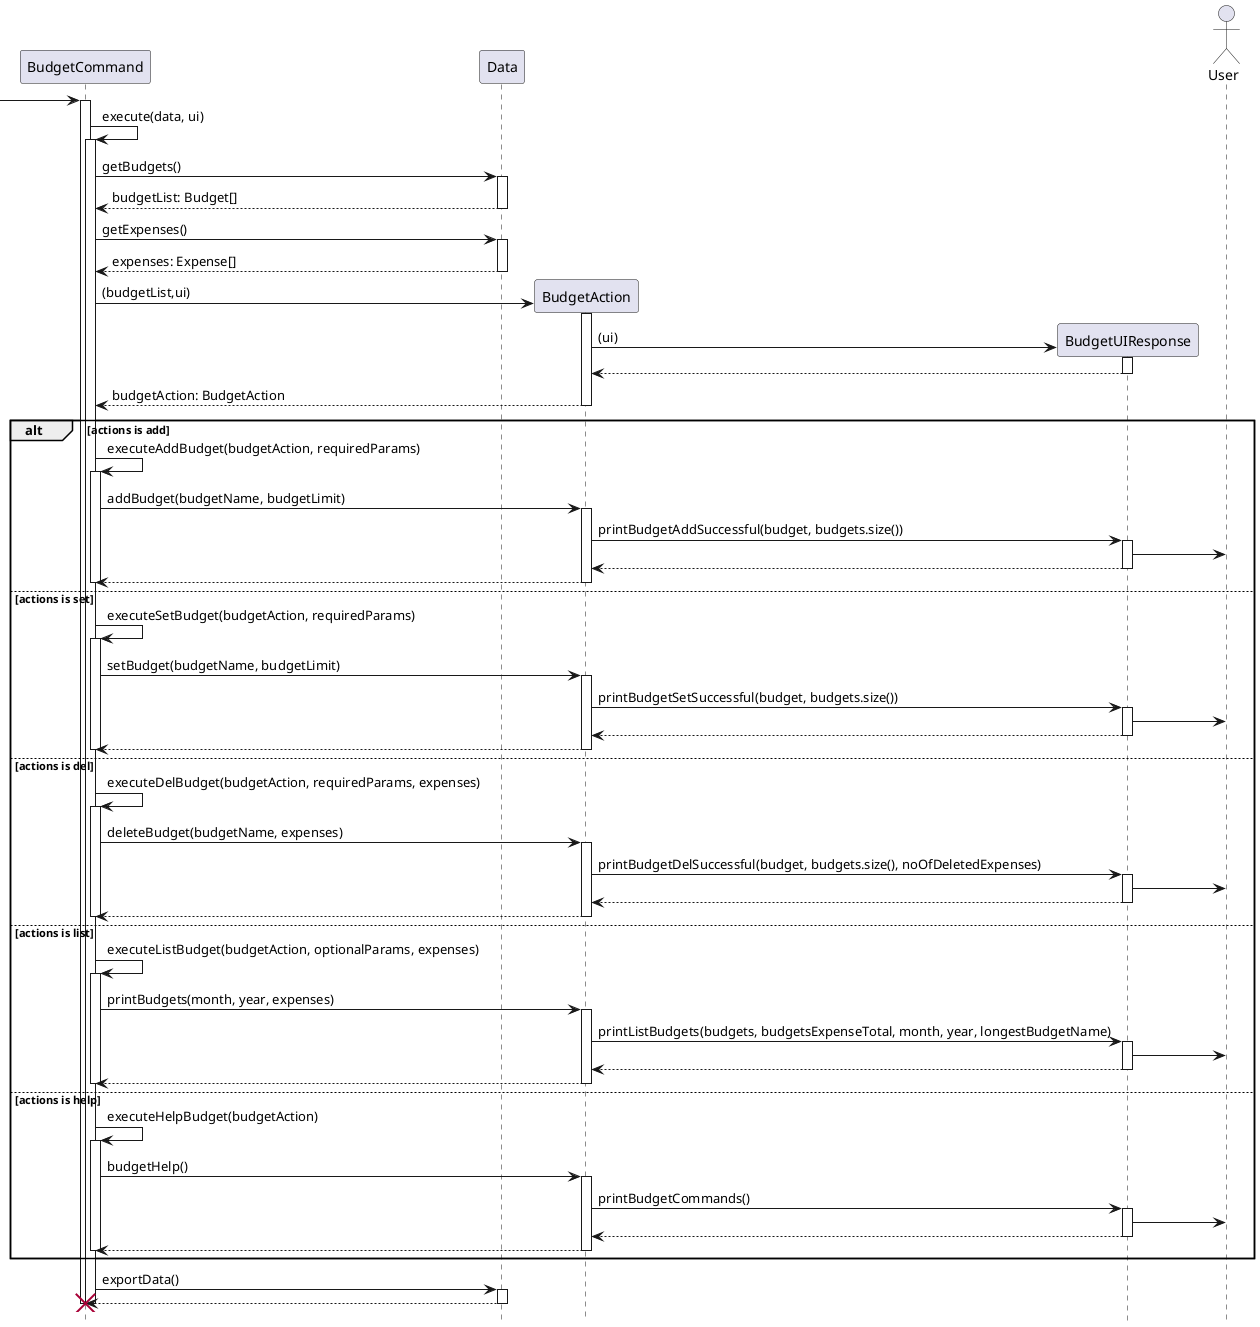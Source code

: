 @startuml

hide footbox

participant BudgetCommand
participant Data
participant BudgetAction
participant BudgetUIResponse
actor User

 -> "BudgetCommand":

activate "BudgetCommand"
"BudgetCommand" -> "BudgetCommand": execute(data, ui)
activate  "BudgetCommand"
"BudgetCommand" -> "Data": getBudgets()
activate "Data"
return budgetList: Budget[]
deactivate "Data"


"BudgetCommand" -> "Data": getExpenses()
activate "Data"
return expenses: Expense[]

"BudgetCommand" -> "BudgetAction" ** : (budgetList,ui)
activate "BudgetAction"

"BudgetAction" -> "BudgetUIResponse" ** : (ui)
activate "BudgetUIResponse"
"BudgetUIResponse" --> "BudgetAction"
deactivate "BudgetUIResponse"

return budgetAction: BudgetAction
deactivate "BudgetAction"


alt actions is add
"BudgetCommand" -> "BudgetCommand": executeAddBudget(budgetAction, requiredParams)
activate "BudgetCommand"
"BudgetCommand" -> "BudgetAction" : addBudget(budgetName, budgetLimit)
activate "BudgetAction"
"BudgetAction" -> "BudgetUIResponse" : printBudgetAddSuccessful(budget, budgets.size())
activate "BudgetUIResponse"
"BudgetUIResponse" -> User
return
return

deactivate "BudgetCommand"

else actions is set
"BudgetCommand" -> "BudgetCommand": executeSetBudget(budgetAction, requiredParams)
activate "BudgetCommand"
"BudgetCommand" -> "BudgetAction" : setBudget(budgetName, budgetLimit)
activate "BudgetAction"
"BudgetAction" -> "BudgetUIResponse" : printBudgetSetSuccessful(budget, budgets.size())
activate "BudgetUIResponse"
"BudgetUIResponse" -> User
return
return

deactivate "BudgetCommand"

else actions is del
"BudgetCommand" -> "BudgetCommand": executeDelBudget(budgetAction, requiredParams, expenses)
activate "BudgetCommand"
"BudgetCommand" -> "BudgetAction" : deleteBudget(budgetName, expenses)
activate "BudgetAction"
"BudgetAction" -> "BudgetUIResponse" : printBudgetDelSuccessful(budget, budgets.size(), noOfDeletedExpenses)
activate "BudgetUIResponse"
"BudgetUIResponse" -> User
return
return

deactivate "BudgetCommand"

else actions is list
"BudgetCommand" -> "BudgetCommand": executeListBudget(budgetAction, optionalParams, expenses)
activate "BudgetCommand"
"BudgetCommand" -> "BudgetAction" : printBudgets(month, year, expenses)
activate "BudgetAction"
"BudgetAction" -> "BudgetUIResponse" : printListBudgets(budgets, budgetsExpenseTotal, month, year, longestBudgetName)
activate "BudgetUIResponse"
"BudgetUIResponse" -> User
return
return

deactivate "BudgetCommand"

else actions is help
"BudgetCommand" -> "BudgetCommand": executeHelpBudget(budgetAction)
activate "BudgetCommand"
"BudgetCommand" -> "BudgetAction" : budgetHelp()
activate "BudgetAction"
"BudgetAction" -> "BudgetUIResponse" : printBudgetCommands()
activate "BudgetUIResponse"
"BudgetUIResponse" -> User
return
return

deactivate "BudgetCommand"
end

"BudgetCommand" -> "Data": exportData()
activate "Data"
return
deactivate "Data"

destroy "BudgetCommand"
deactivate "BudgetCommand"

@enduml